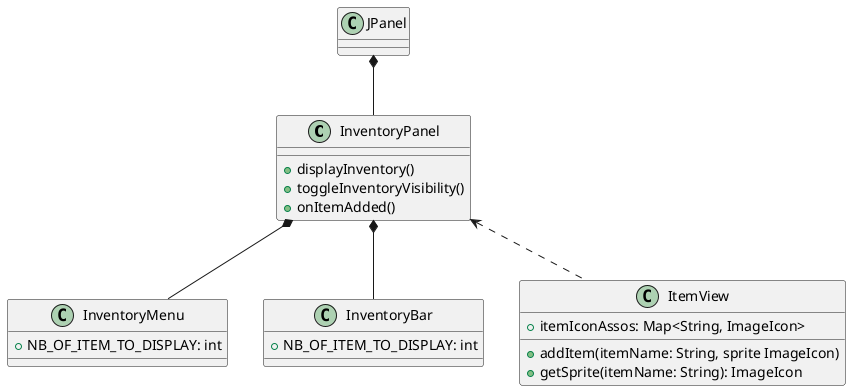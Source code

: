 @startuml
'https://plantuml.com/class-diagram

class InventoryPanel {
+ displayInventory()
+ toggleInventoryVisibility()
+ onItemAdded()
}

class InventoryMenu {
+ NB_OF_ITEM_TO_DISPLAY: int

}

class InventoryBar {
+ NB_OF_ITEM_TO_DISPLAY: int
}

class ItemView {
+ itemIconAssos: Map<String, ImageIcon>
+ addItem(itemName: String, sprite ImageIcon)
+ getSprite(itemName: String): ImageIcon
}

JPanel *-- InventoryPanel
InventoryPanel *-- InventoryMenu
InventoryPanel *-- InventoryBar
InventoryPanel <.. ItemView


@enduml